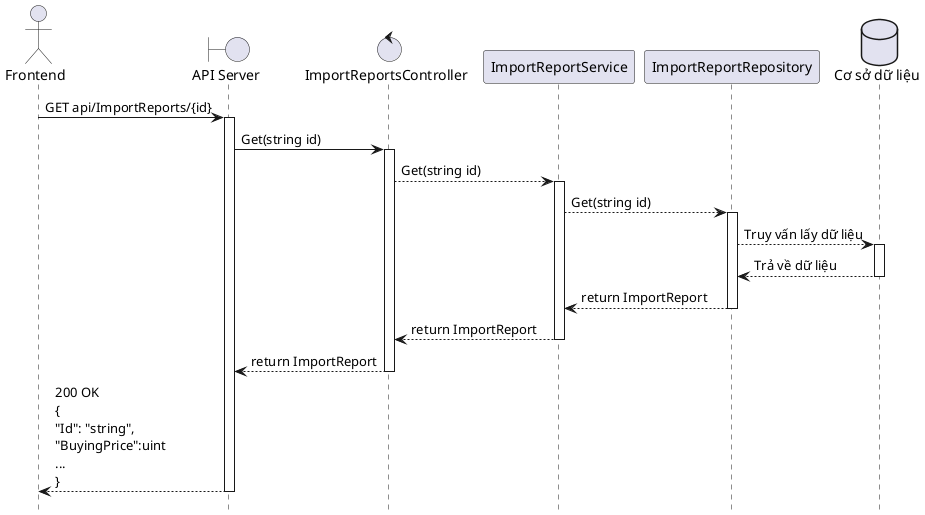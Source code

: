 @startuml ImportReportGETSequence
hide footbox

actor "Frontend" as Client
boundary "API Server" as Server
control ImportReportsController
participant ImportReportService
participant ImportReportRepository
database "Cơ sở dữ liệu" as Database

Client -> Server ++ : GET api/ImportReports/{id}
Server -> ImportReportsController ++ : Get(string id)
ImportReportsController --> ImportReportService ++ : Get(string id)
ImportReportService --> ImportReportRepository ++ : Get(string id)
ImportReportRepository --> Database ++ : Truy vấn lấy dữ liệu
Database --> ImportReportRepository -- : Trả về dữ liệu
ImportReportRepository --> ImportReportService -- : return ImportReport
ImportReportService --> ImportReportsController -- : return ImportReport
ImportReportsController --> Server -- : return ImportReport
Server --> Client -- : 200 OK\n{\n"Id": "string",\n"BuyingPrice":uint\n...\n}

@enduml
